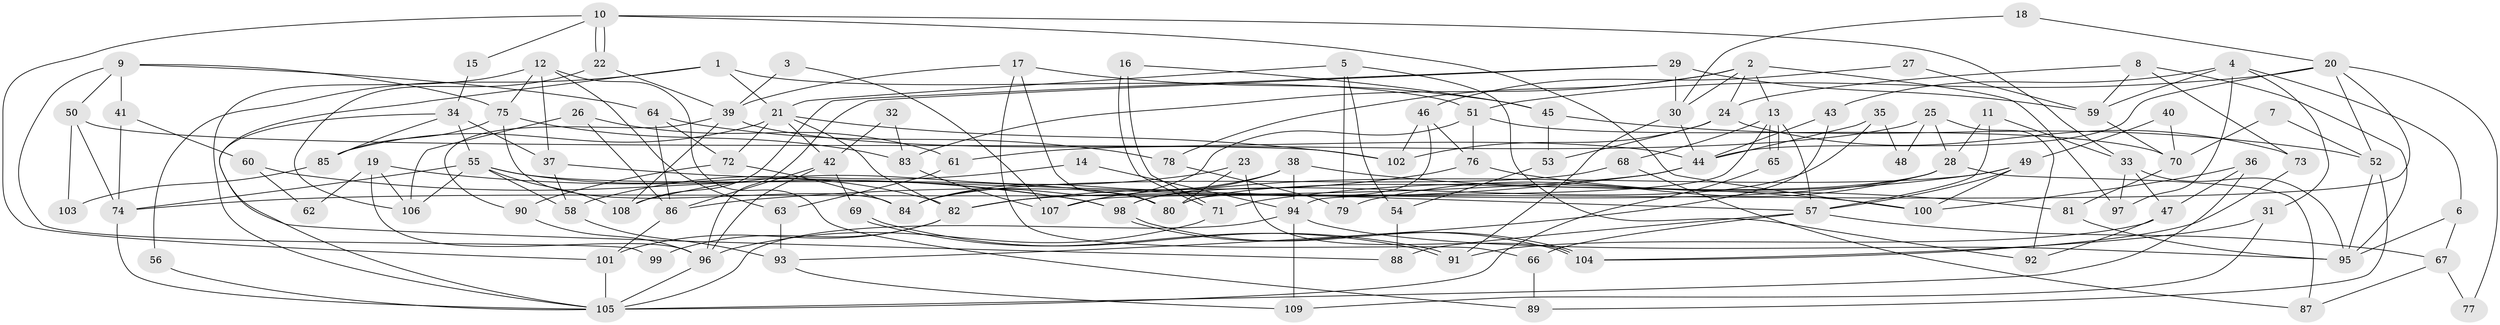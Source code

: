 // Generated by graph-tools (version 1.1) at 2025/50/03/09/25 04:50:13]
// undirected, 109 vertices, 218 edges
graph export_dot {
graph [start="1"]
  node [color=gray90,style=filled];
  1;
  2;
  3;
  4;
  5;
  6;
  7;
  8;
  9;
  10;
  11;
  12;
  13;
  14;
  15;
  16;
  17;
  18;
  19;
  20;
  21;
  22;
  23;
  24;
  25;
  26;
  27;
  28;
  29;
  30;
  31;
  32;
  33;
  34;
  35;
  36;
  37;
  38;
  39;
  40;
  41;
  42;
  43;
  44;
  45;
  46;
  47;
  48;
  49;
  50;
  51;
  52;
  53;
  54;
  55;
  56;
  57;
  58;
  59;
  60;
  61;
  62;
  63;
  64;
  65;
  66;
  67;
  68;
  69;
  70;
  71;
  72;
  73;
  74;
  75;
  76;
  77;
  78;
  79;
  80;
  81;
  82;
  83;
  84;
  85;
  86;
  87;
  88;
  89;
  90;
  91;
  92;
  93;
  94;
  95;
  96;
  97;
  98;
  99;
  100;
  101;
  102;
  103;
  104;
  105;
  106;
  107;
  108;
  109;
  1 -- 21;
  1 -- 51;
  1 -- 56;
  1 -- 88;
  2 -- 83;
  2 -- 30;
  2 -- 13;
  2 -- 24;
  2 -- 78;
  2 -- 97;
  3 -- 39;
  3 -- 107;
  4 -- 43;
  4 -- 6;
  4 -- 31;
  4 -- 59;
  4 -- 97;
  5 -- 21;
  5 -- 79;
  5 -- 54;
  5 -- 92;
  6 -- 67;
  6 -- 95;
  7 -- 70;
  7 -- 52;
  8 -- 73;
  8 -- 95;
  8 -- 24;
  8 -- 59;
  9 -- 50;
  9 -- 75;
  9 -- 41;
  9 -- 64;
  9 -- 99;
  10 -- 22;
  10 -- 22;
  10 -- 100;
  10 -- 15;
  10 -- 33;
  10 -- 101;
  11 -- 33;
  11 -- 57;
  11 -- 28;
  12 -- 105;
  12 -- 89;
  12 -- 37;
  12 -- 63;
  12 -- 75;
  13 -- 65;
  13 -- 65;
  13 -- 57;
  13 -- 68;
  13 -- 107;
  14 -- 58;
  14 -- 94;
  15 -- 34;
  16 -- 45;
  16 -- 71;
  16 -- 71;
  17 -- 80;
  17 -- 45;
  17 -- 39;
  17 -- 66;
  18 -- 20;
  18 -- 30;
  19 -- 106;
  19 -- 96;
  19 -- 62;
  19 -- 98;
  20 -- 44;
  20 -- 51;
  20 -- 52;
  20 -- 77;
  20 -- 94;
  21 -- 82;
  21 -- 72;
  21 -- 42;
  21 -- 85;
  21 -- 102;
  22 -- 39;
  22 -- 106;
  23 -- 80;
  23 -- 108;
  23 -- 104;
  24 -- 53;
  24 -- 73;
  24 -- 102;
  25 -- 28;
  25 -- 61;
  25 -- 48;
  25 -- 92;
  26 -- 86;
  26 -- 106;
  26 -- 61;
  27 -- 59;
  27 -- 46;
  28 -- 82;
  28 -- 79;
  28 -- 80;
  28 -- 87;
  29 -- 59;
  29 -- 108;
  29 -- 30;
  29 -- 96;
  30 -- 91;
  30 -- 44;
  31 -- 104;
  31 -- 109;
  32 -- 83;
  32 -- 42;
  33 -- 97;
  33 -- 47;
  33 -- 95;
  34 -- 105;
  34 -- 37;
  34 -- 55;
  34 -- 85;
  35 -- 98;
  35 -- 44;
  35 -- 48;
  36 -- 105;
  36 -- 47;
  36 -- 100;
  37 -- 57;
  37 -- 58;
  38 -- 100;
  38 -- 84;
  38 -- 94;
  38 -- 107;
  39 -- 44;
  39 -- 90;
  39 -- 108;
  40 -- 49;
  40 -- 70;
  41 -- 74;
  41 -- 60;
  42 -- 86;
  42 -- 69;
  42 -- 96;
  43 -- 93;
  43 -- 44;
  44 -- 74;
  44 -- 86;
  45 -- 53;
  45 -- 52;
  46 -- 80;
  46 -- 102;
  46 -- 76;
  47 -- 92;
  47 -- 91;
  49 -- 71;
  49 -- 98;
  49 -- 57;
  49 -- 100;
  50 -- 74;
  50 -- 102;
  50 -- 103;
  51 -- 84;
  51 -- 70;
  51 -- 76;
  52 -- 95;
  52 -- 89;
  53 -- 54;
  54 -- 88;
  55 -- 82;
  55 -- 58;
  55 -- 74;
  55 -- 80;
  55 -- 106;
  55 -- 108;
  56 -- 105;
  57 -- 66;
  57 -- 67;
  57 -- 88;
  58 -- 93;
  59 -- 70;
  60 -- 98;
  60 -- 62;
  61 -- 63;
  63 -- 93;
  64 -- 86;
  64 -- 72;
  64 -- 78;
  65 -- 105;
  66 -- 89;
  67 -- 87;
  67 -- 77;
  68 -- 84;
  68 -- 87;
  69 -- 91;
  69 -- 91;
  70 -- 81;
  71 -- 96;
  72 -- 90;
  72 -- 84;
  73 -- 104;
  74 -- 105;
  75 -- 85;
  75 -- 83;
  75 -- 84;
  76 -- 81;
  76 -- 82;
  78 -- 79;
  81 -- 95;
  82 -- 101;
  82 -- 99;
  83 -- 107;
  85 -- 103;
  86 -- 101;
  90 -- 96;
  93 -- 109;
  94 -- 95;
  94 -- 105;
  94 -- 109;
  96 -- 105;
  98 -- 104;
  98 -- 104;
  101 -- 105;
}
